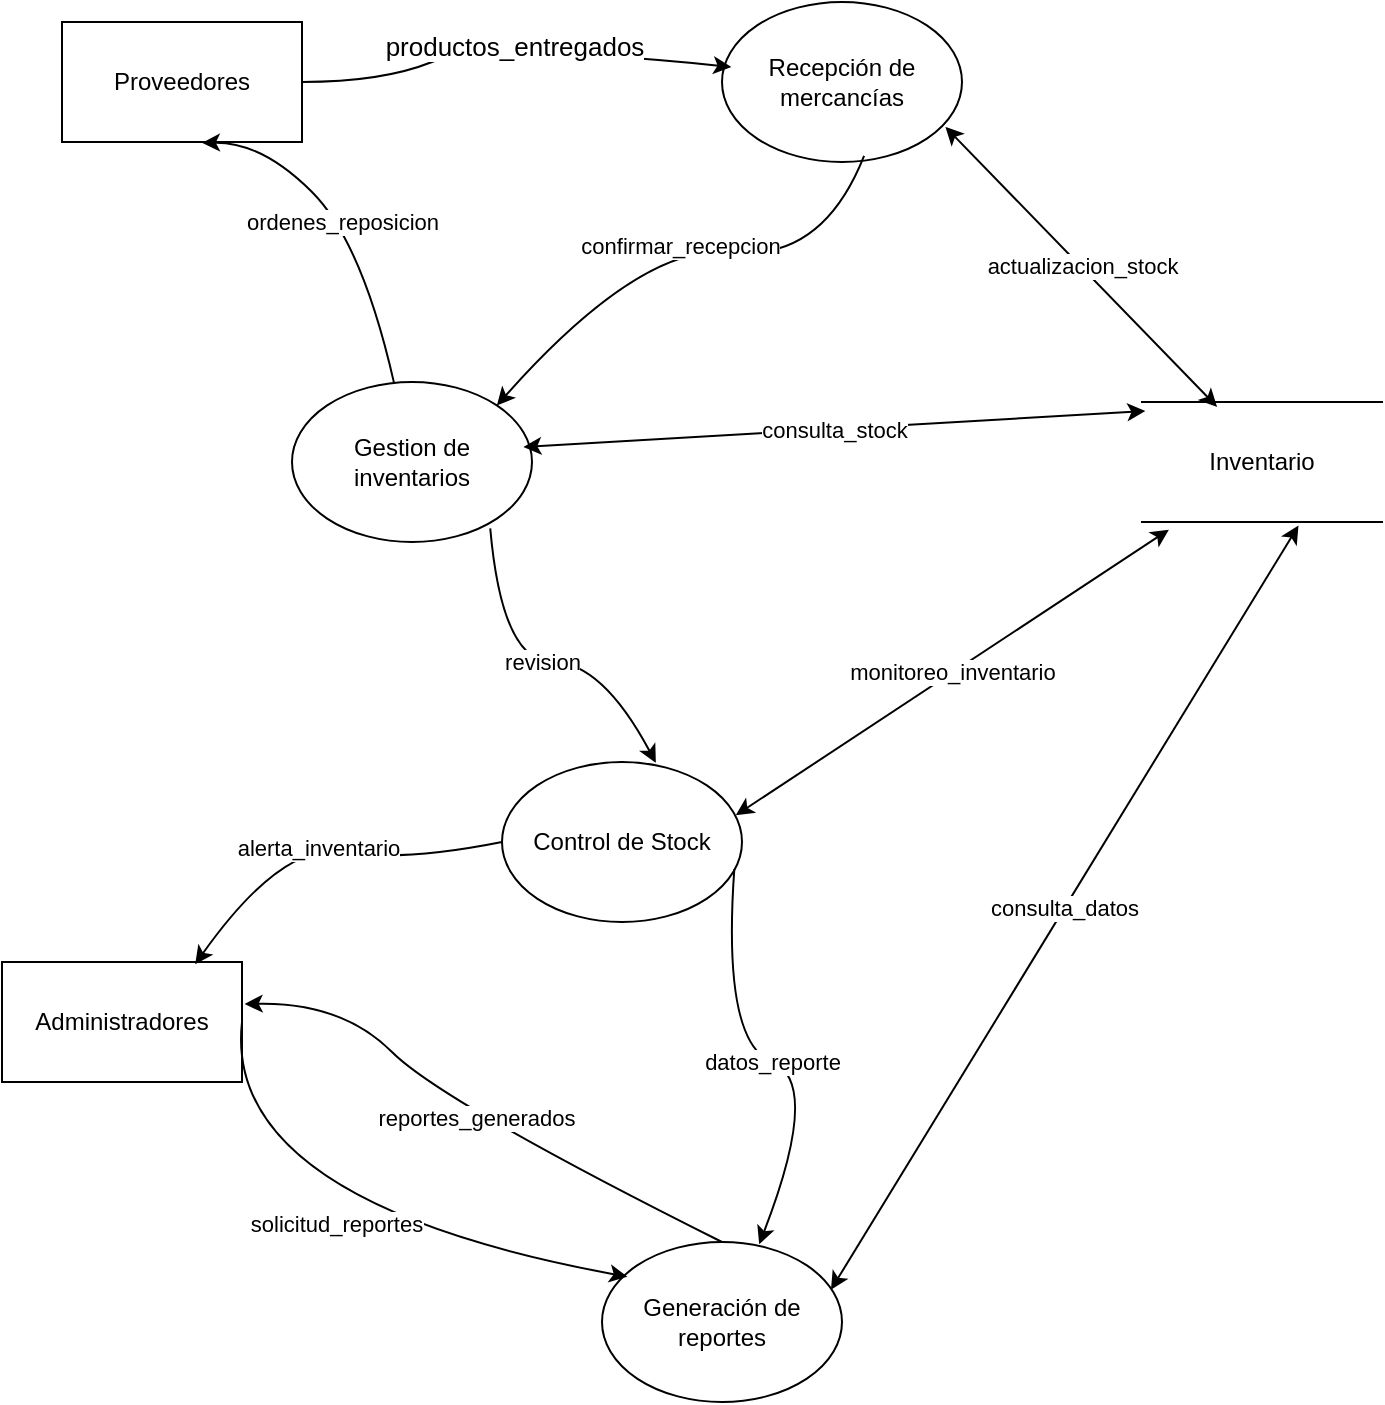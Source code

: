 <mxfile version="24.9.1">
  <diagram name="Página-1" id="fQmFCGoC4c6VAy0Kb3bM">
    <mxGraphModel dx="1073" dy="583" grid="1" gridSize="10" guides="1" tooltips="1" connect="1" arrows="1" fold="1" page="1" pageScale="1" pageWidth="850" pageHeight="1100" math="0" shadow="0">
      <root>
        <mxCell id="0" />
        <mxCell id="1" parent="0" />
        <mxCell id="VSpGNa9DzjQD1iIyELzG-2" value="Inventario" style="shape=partialRectangle;whiteSpace=wrap;html=1;left=0;right=0;fillColor=none;" vertex="1" parent="1">
          <mxGeometry x="630" y="310" width="120" height="60" as="geometry" />
        </mxCell>
        <mxCell id="VSpGNa9DzjQD1iIyELzG-3" value="Proveedores" style="rounded=0;whiteSpace=wrap;html=1;" vertex="1" parent="1">
          <mxGeometry x="90" y="120" width="120" height="60" as="geometry" />
        </mxCell>
        <mxCell id="VSpGNa9DzjQD1iIyELzG-4" value="Administradores" style="rounded=0;whiteSpace=wrap;html=1;" vertex="1" parent="1">
          <mxGeometry x="60" y="590" width="120" height="60" as="geometry" />
        </mxCell>
        <mxCell id="VSpGNa9DzjQD1iIyELzG-6" value="Recepción de mercancías" style="ellipse;whiteSpace=wrap;html=1;" vertex="1" parent="1">
          <mxGeometry x="420" y="110" width="120" height="80" as="geometry" />
        </mxCell>
        <mxCell id="VSpGNa9DzjQD1iIyELzG-7" value="Gestion de inventarios" style="ellipse;whiteSpace=wrap;html=1;" vertex="1" parent="1">
          <mxGeometry x="205" y="300" width="120" height="80" as="geometry" />
        </mxCell>
        <mxCell id="VSpGNa9DzjQD1iIyELzG-8" value="Control de Stock" style="ellipse;whiteSpace=wrap;html=1;" vertex="1" parent="1">
          <mxGeometry x="310" y="490" width="120" height="80" as="geometry" />
        </mxCell>
        <mxCell id="VSpGNa9DzjQD1iIyELzG-9" value="Generación de reportes" style="ellipse;whiteSpace=wrap;html=1;" vertex="1" parent="1">
          <mxGeometry x="360" y="730" width="120" height="80" as="geometry" />
        </mxCell>
        <mxCell id="VSpGNa9DzjQD1iIyELzG-11" value="productos_entregados" style="curved=1;endArrow=classic;html=1;rounded=0;entryX=0.039;entryY=0.406;entryDx=0;entryDy=0;entryPerimeter=0;strokeWidth=1;fontSize=13;exitX=1;exitY=0.5;exitDx=0;exitDy=0;" edge="1" parent="1" source="VSpGNa9DzjQD1iIyELzG-3" target="VSpGNa9DzjQD1iIyELzG-6">
          <mxGeometry width="50" height="50" relative="1" as="geometry">
            <mxPoint x="170" y="130" as="sourcePoint" />
            <mxPoint x="220" y="80" as="targetPoint" />
            <Array as="points">
              <mxPoint x="210" y="150" />
              <mxPoint x="250" y="150" />
              <mxPoint x="300" y="130" />
            </Array>
          </mxGeometry>
        </mxCell>
        <mxCell id="VSpGNa9DzjQD1iIyELzG-12" value="ordenes_reposicion" style="curved=1;endArrow=classic;html=1;rounded=0;entryX=0.583;entryY=1.007;entryDx=0;entryDy=0;entryPerimeter=0;" edge="1" parent="1" source="VSpGNa9DzjQD1iIyELzG-7" target="VSpGNa9DzjQD1iIyELzG-3">
          <mxGeometry width="50" height="50" relative="1" as="geometry">
            <mxPoint x="190" y="230" as="sourcePoint" />
            <mxPoint x="240" y="180" as="targetPoint" />
            <Array as="points">
              <mxPoint x="240" y="230" />
              <mxPoint x="190" y="180" />
            </Array>
          </mxGeometry>
        </mxCell>
        <mxCell id="VSpGNa9DzjQD1iIyELzG-13" value="solicitud_reportes" style="curved=1;endArrow=classic;html=1;rounded=0;exitX=1;exitY=0.5;exitDx=0;exitDy=0;entryX=0.106;entryY=0.217;entryDx=0;entryDy=0;entryPerimeter=0;" edge="1" parent="1" source="VSpGNa9DzjQD1iIyELzG-4" target="VSpGNa9DzjQD1iIyELzG-9">
          <mxGeometry width="50" height="50" relative="1" as="geometry">
            <mxPoint x="230" y="730" as="sourcePoint" />
            <mxPoint x="280" y="680" as="targetPoint" />
            <Array as="points">
              <mxPoint x="170" y="710" />
            </Array>
          </mxGeometry>
        </mxCell>
        <mxCell id="VSpGNa9DzjQD1iIyELzG-14" value="reportes_generados" style="curved=1;endArrow=classic;html=1;rounded=0;exitX=0.5;exitY=0;exitDx=0;exitDy=0;entryX=1.011;entryY=0.35;entryDx=0;entryDy=0;entryPerimeter=0;" edge="1" parent="1" source="VSpGNa9DzjQD1iIyELzG-9" target="VSpGNa9DzjQD1iIyELzG-4">
          <mxGeometry width="50" height="50" relative="1" as="geometry">
            <mxPoint x="230" y="660" as="sourcePoint" />
            <mxPoint x="280" y="610" as="targetPoint" />
            <Array as="points">
              <mxPoint x="280" y="660" />
              <mxPoint x="230" y="610" />
            </Array>
          </mxGeometry>
        </mxCell>
        <mxCell id="VSpGNa9DzjQD1iIyELzG-15" value="alerta_inventario" style="curved=1;endArrow=classic;html=1;rounded=0;exitX=0;exitY=0.5;exitDx=0;exitDy=0;entryX=0.805;entryY=0.018;entryDx=0;entryDy=0;entryPerimeter=0;" edge="1" parent="1" source="VSpGNa9DzjQD1iIyELzG-8" target="VSpGNa9DzjQD1iIyELzG-4">
          <mxGeometry width="50" height="50" relative="1" as="geometry">
            <mxPoint x="210" y="555" as="sourcePoint" />
            <mxPoint x="260" y="505" as="targetPoint" />
            <Array as="points">
              <mxPoint x="260" y="540" />
              <mxPoint x="200" y="530" />
            </Array>
          </mxGeometry>
        </mxCell>
        <mxCell id="VSpGNa9DzjQD1iIyELzG-16" value="actualizacion_stock" style="endArrow=classic;startArrow=classic;html=1;rounded=0;entryX=0.931;entryY=0.781;entryDx=0;entryDy=0;entryPerimeter=0;exitX=0.313;exitY=0.041;exitDx=0;exitDy=0;exitPerimeter=0;" edge="1" parent="1" source="VSpGNa9DzjQD1iIyELzG-2" target="VSpGNa9DzjQD1iIyELzG-6">
          <mxGeometry width="50" height="50" relative="1" as="geometry">
            <mxPoint x="480" y="310" as="sourcePoint" />
            <mxPoint x="530" y="260" as="targetPoint" />
          </mxGeometry>
        </mxCell>
        <mxCell id="VSpGNa9DzjQD1iIyELzG-17" value="consulta_stock" style="endArrow=classic;startArrow=classic;html=1;rounded=0;entryX=0.014;entryY=0.076;entryDx=0;entryDy=0;entryPerimeter=0;exitX=0.964;exitY=0.406;exitDx=0;exitDy=0;exitPerimeter=0;" edge="1" parent="1" source="VSpGNa9DzjQD1iIyELzG-7" target="VSpGNa9DzjQD1iIyELzG-2">
          <mxGeometry width="50" height="50" relative="1" as="geometry">
            <mxPoint x="410" y="350" as="sourcePoint" />
            <mxPoint x="460" y="300" as="targetPoint" />
          </mxGeometry>
        </mxCell>
        <mxCell id="VSpGNa9DzjQD1iIyELzG-18" value="monitoreo_inventario" style="endArrow=classic;startArrow=classic;html=1;rounded=0;entryX=0.112;entryY=1.064;entryDx=0;entryDy=0;entryPerimeter=0;exitX=0.974;exitY=0.333;exitDx=0;exitDy=0;exitPerimeter=0;" edge="1" parent="1" source="VSpGNa9DzjQD1iIyELzG-8" target="VSpGNa9DzjQD1iIyELzG-2">
          <mxGeometry width="50" height="50" relative="1" as="geometry">
            <mxPoint x="480" y="400" as="sourcePoint" />
            <mxPoint x="530" y="350" as="targetPoint" />
          </mxGeometry>
        </mxCell>
        <mxCell id="VSpGNa9DzjQD1iIyELzG-19" value="consulta_datos" style="endArrow=classic;startArrow=classic;html=1;rounded=0;entryX=0.652;entryY=1.03;entryDx=0;entryDy=0;entryPerimeter=0;exitX=0.954;exitY=0.298;exitDx=0;exitDy=0;exitPerimeter=0;" edge="1" parent="1" source="VSpGNa9DzjQD1iIyELzG-9" target="VSpGNa9DzjQD1iIyELzG-2">
          <mxGeometry width="50" height="50" relative="1" as="geometry">
            <mxPoint x="480" y="580" as="sourcePoint" />
            <mxPoint x="530" y="530" as="targetPoint" />
          </mxGeometry>
        </mxCell>
        <mxCell id="VSpGNa9DzjQD1iIyELzG-20" value="confirmar_recepcion" style="curved=1;endArrow=classic;html=1;rounded=0;exitX=0.592;exitY=0.962;exitDx=0;exitDy=0;exitPerimeter=0;entryX=1;entryY=0;entryDx=0;entryDy=0;" edge="1" parent="1" source="VSpGNa9DzjQD1iIyELzG-6" target="VSpGNa9DzjQD1iIyELzG-7">
          <mxGeometry width="50" height="50" relative="1" as="geometry">
            <mxPoint x="480" y="310" as="sourcePoint" />
            <mxPoint x="530" y="260" as="targetPoint" />
            <Array as="points">
              <mxPoint x="470" y="240" />
              <mxPoint x="380" y="230" />
            </Array>
          </mxGeometry>
        </mxCell>
        <mxCell id="VSpGNa9DzjQD1iIyELzG-21" value="revision" style="curved=1;endArrow=classic;html=1;rounded=0;exitX=0.826;exitY=0.915;exitDx=0;exitDy=0;exitPerimeter=0;entryX=0.641;entryY=0.005;entryDx=0;entryDy=0;entryPerimeter=0;" edge="1" parent="1" source="VSpGNa9DzjQD1iIyELzG-7" target="VSpGNa9DzjQD1iIyELzG-8">
          <mxGeometry width="50" height="50" relative="1" as="geometry">
            <mxPoint x="390" y="430" as="sourcePoint" />
            <mxPoint x="440" y="380" as="targetPoint" />
            <Array as="points">
              <mxPoint x="310" y="440" />
              <mxPoint x="360" y="440" />
            </Array>
          </mxGeometry>
        </mxCell>
        <mxCell id="VSpGNa9DzjQD1iIyELzG-22" value="datos_reporte" style="curved=1;endArrow=classic;html=1;rounded=0;exitX=0.968;exitY=0.669;exitDx=0;exitDy=0;exitPerimeter=0;entryX=0.655;entryY=0.014;entryDx=0;entryDy=0;entryPerimeter=0;" edge="1" parent="1" source="VSpGNa9DzjQD1iIyELzG-8" target="VSpGNa9DzjQD1iIyELzG-9">
          <mxGeometry width="50" height="50" relative="1" as="geometry">
            <mxPoint x="420" y="660" as="sourcePoint" />
            <mxPoint x="470" y="610" as="targetPoint" />
            <Array as="points">
              <mxPoint x="420" y="630" />
              <mxPoint x="470" y="650" />
            </Array>
          </mxGeometry>
        </mxCell>
      </root>
    </mxGraphModel>
  </diagram>
</mxfile>
